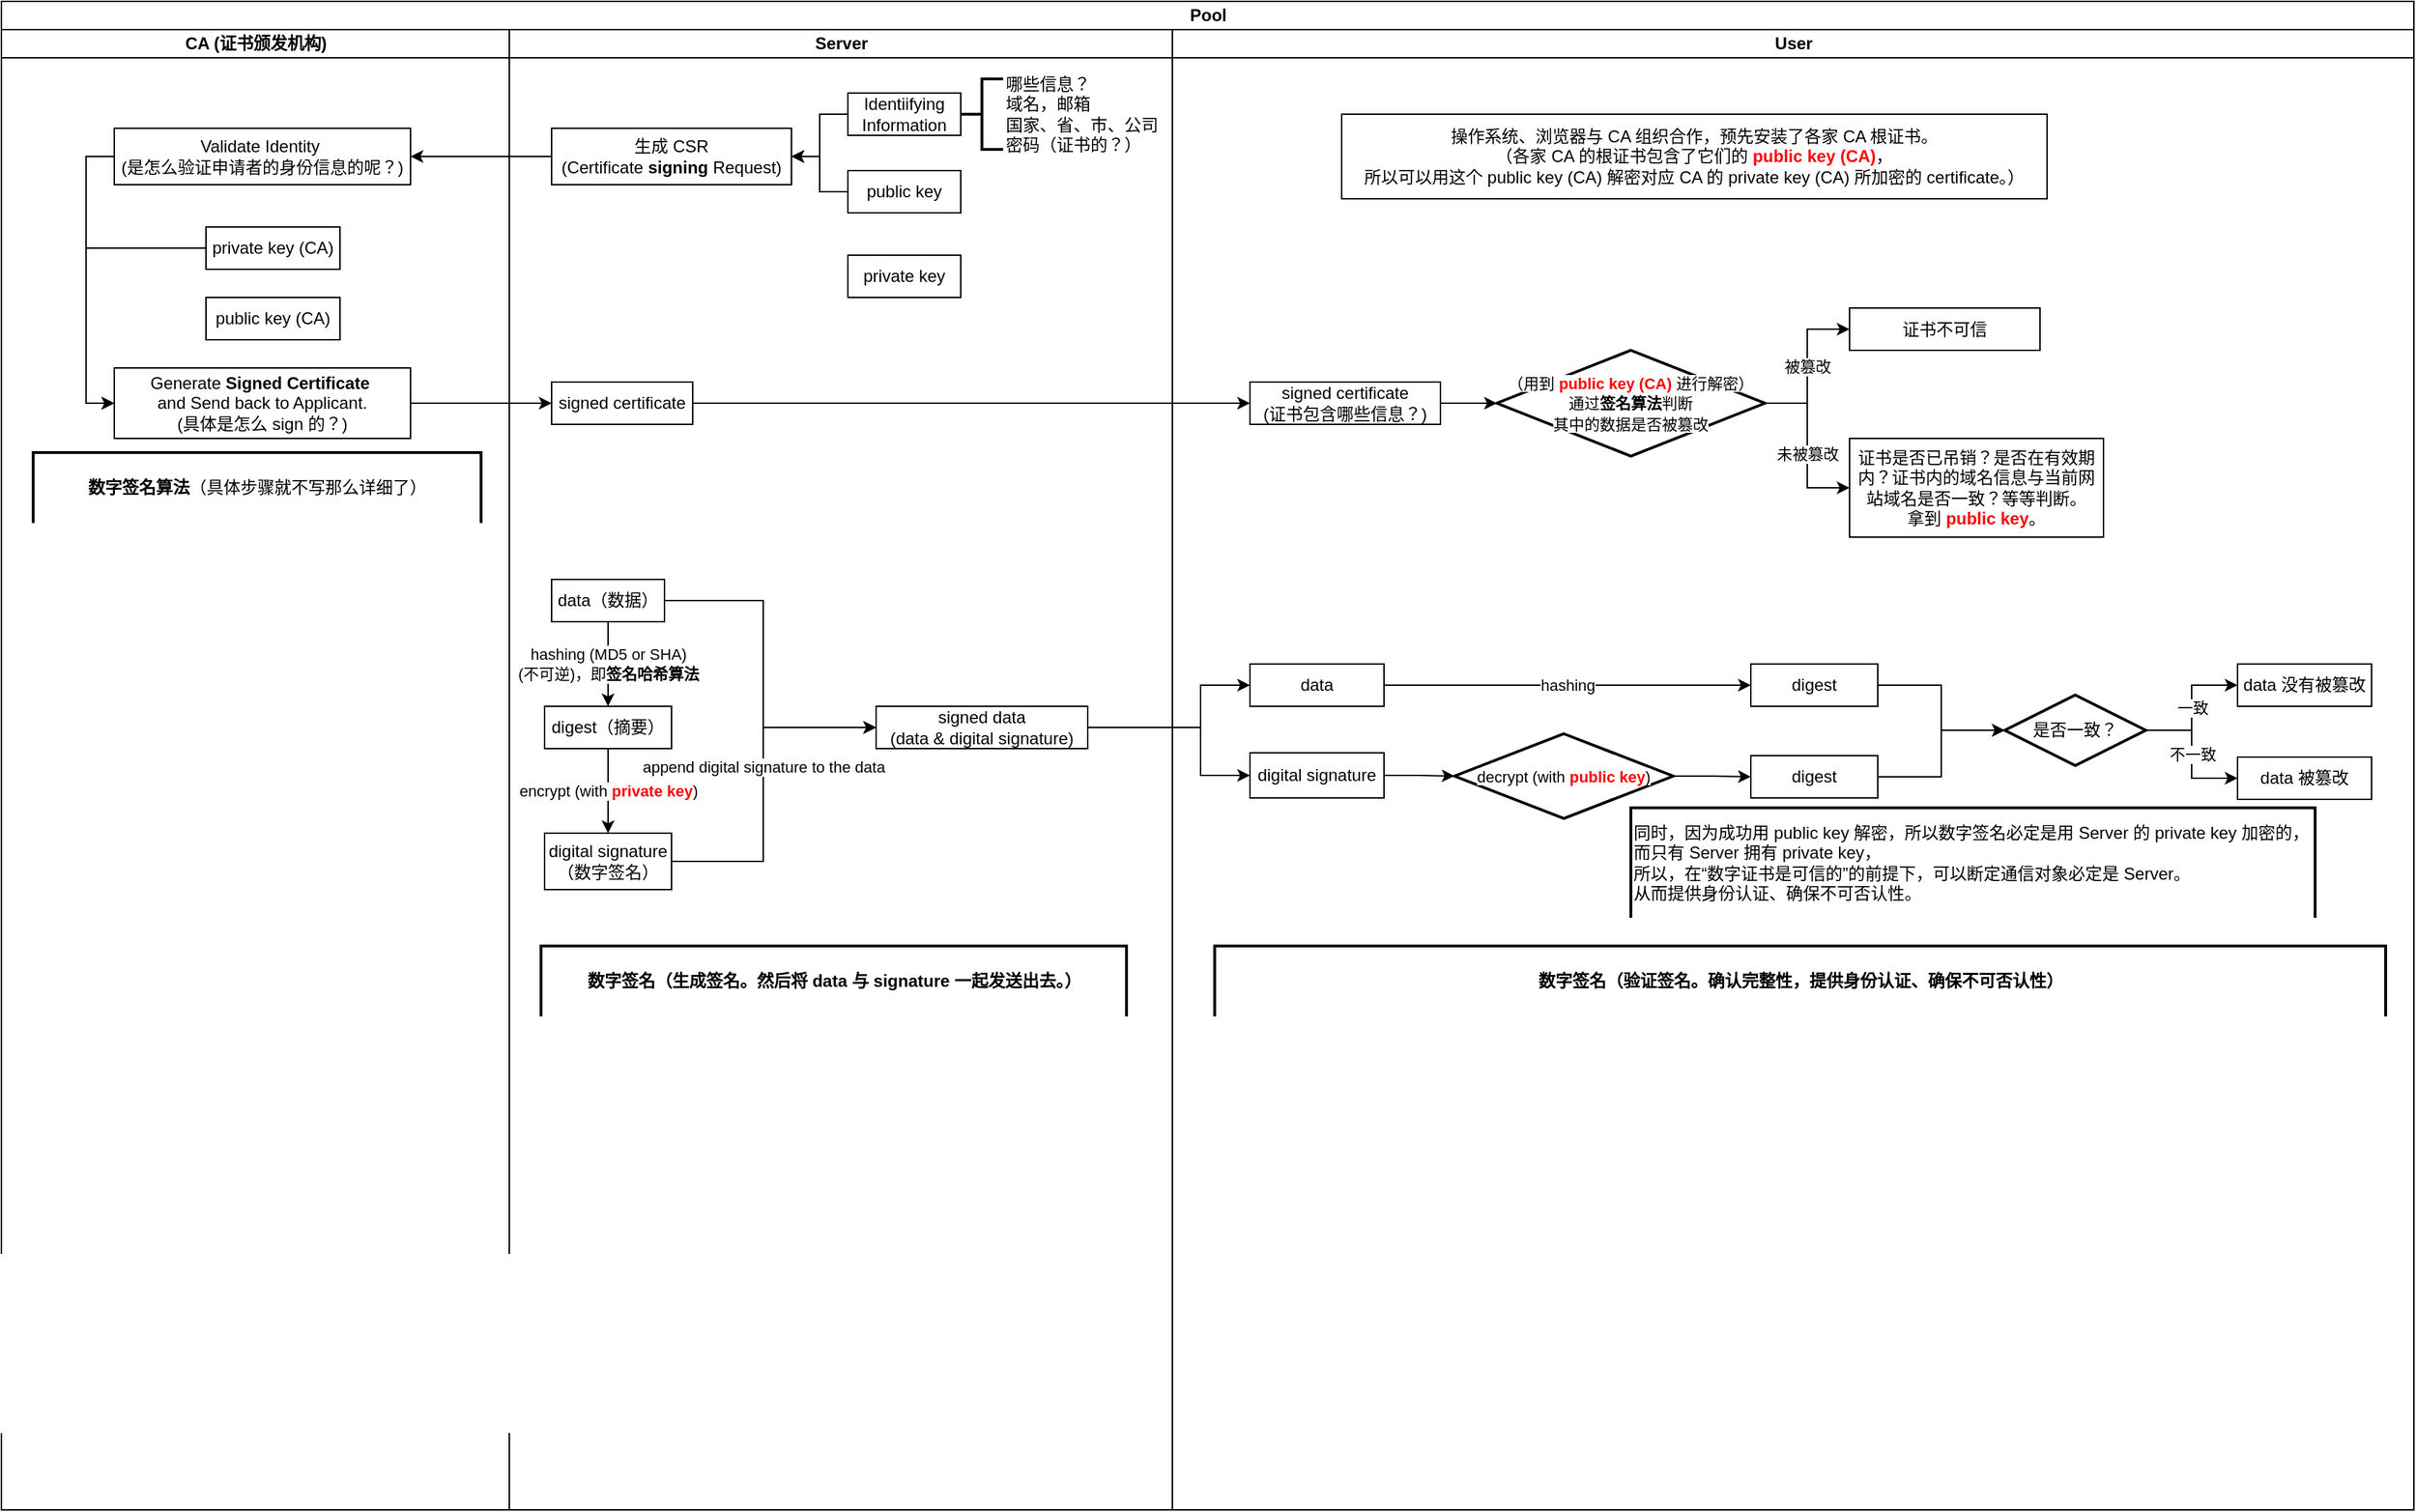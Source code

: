 <mxfile version="14.4.9" type="github">
  <diagram id="kgpKYQtTHZ0yAKxKKP6v" name="Page-1">
    <mxGraphModel dx="1422" dy="785" grid="1" gridSize="10" guides="1" tooltips="1" connect="1" arrows="1" fold="1" page="1" pageScale="1" pageWidth="850" pageHeight="1100" math="0" shadow="0">
      <root>
        <mxCell id="0" />
        <mxCell id="1" parent="0" />
        <mxCell id="6Au5uzRVC5VlOYL2ylWA-2" value="Pool" style="swimlane;html=1;childLayout=stackLayout;resizeParent=1;resizeParentMax=0;startSize=20;" parent="1" vertex="1">
          <mxGeometry x="40" y="40" width="1710" height="1070" as="geometry">
            <mxRectangle x="40" y="40" width="60" height="20" as="alternateBounds" />
          </mxGeometry>
        </mxCell>
        <mxCell id="6Au5uzRVC5VlOYL2ylWA-3" value="CA (证书颁发机构)" style="swimlane;html=1;startSize=20;" parent="6Au5uzRVC5VlOYL2ylWA-2" vertex="1">
          <mxGeometry y="20" width="360" height="1050" as="geometry">
            <mxRectangle y="20" width="30" height="720" as="alternateBounds" />
          </mxGeometry>
        </mxCell>
        <mxCell id="6Au5uzRVC5VlOYL2ylWA-20" style="edgeStyle=orthogonalEdgeStyle;rounded=0;orthogonalLoop=1;jettySize=auto;html=1;exitX=0;exitY=0.5;exitDx=0;exitDy=0;entryX=0;entryY=0.5;entryDx=0;entryDy=0;" parent="6Au5uzRVC5VlOYL2ylWA-3" source="6Au5uzRVC5VlOYL2ylWA-17" target="6Au5uzRVC5VlOYL2ylWA-19" edge="1">
          <mxGeometry relative="1" as="geometry" />
        </mxCell>
        <mxCell id="6Au5uzRVC5VlOYL2ylWA-17" value="Validate Identity&amp;nbsp;&lt;br&gt;(是怎么验证申请者的身份信息的呢？)" style="whiteSpace=wrap;html=1;" parent="6Au5uzRVC5VlOYL2ylWA-3" vertex="1">
          <mxGeometry x="80" y="70" width="210" height="40" as="geometry" />
        </mxCell>
        <mxCell id="6Au5uzRVC5VlOYL2ylWA-25" style="edgeStyle=orthogonalEdgeStyle;rounded=0;orthogonalLoop=1;jettySize=auto;html=1;exitX=0;exitY=0.5;exitDx=0;exitDy=0;entryX=0;entryY=0.5;entryDx=0;entryDy=0;" parent="6Au5uzRVC5VlOYL2ylWA-3" source="6Au5uzRVC5VlOYL2ylWA-18" target="6Au5uzRVC5VlOYL2ylWA-19" edge="1">
          <mxGeometry relative="1" as="geometry">
            <Array as="points">
              <mxPoint x="60" y="155" />
              <mxPoint x="60" y="265" />
            </Array>
          </mxGeometry>
        </mxCell>
        <mxCell id="6Au5uzRVC5VlOYL2ylWA-18" value="private key (CA)" style="whiteSpace=wrap;html=1;" parent="6Au5uzRVC5VlOYL2ylWA-3" vertex="1">
          <mxGeometry x="145" y="140" width="95" height="30" as="geometry" />
        </mxCell>
        <mxCell id="6Au5uzRVC5VlOYL2ylWA-19" value="Generate &lt;b&gt;Signed Certificate&lt;/b&gt;&amp;nbsp;&lt;br&gt;and Send back to Applicant.&lt;br&gt;(具体是怎么 sign 的？)" style="whiteSpace=wrap;html=1;" parent="6Au5uzRVC5VlOYL2ylWA-3" vertex="1">
          <mxGeometry x="80" y="240" width="210" height="50" as="geometry" />
        </mxCell>
        <mxCell id="Lb6W9lznvDvHdPBaOTak-4" value="public key (CA)" style="whiteSpace=wrap;html=1;" vertex="1" parent="6Au5uzRVC5VlOYL2ylWA-3">
          <mxGeometry x="145" y="190" width="95" height="30" as="geometry" />
        </mxCell>
        <mxCell id="Lb6W9lznvDvHdPBaOTak-34" value="&lt;b&gt;数字签名算法&lt;/b&gt;（具体步骤就不写那么详细了）" style="strokeWidth=2;html=1;shape=mxgraph.flowchart.annotation_1;align=center;pointerEvents=1;direction=south;" vertex="1" parent="6Au5uzRVC5VlOYL2ylWA-3">
          <mxGeometry x="22.5" y="300" width="317.5" height="50" as="geometry" />
        </mxCell>
        <mxCell id="6Au5uzRVC5VlOYL2ylWA-4" value="Server" style="swimlane;html=1;startSize=20;" parent="6Au5uzRVC5VlOYL2ylWA-2" vertex="1">
          <mxGeometry x="360" y="20" width="470" height="1050" as="geometry" />
        </mxCell>
        <mxCell id="6Au5uzRVC5VlOYL2ylWA-27" value="hashing (MD5 or SHA)&lt;br&gt;(不可逆)，即&lt;b&gt;签名哈希算法&lt;/b&gt;" style="edgeStyle=orthogonalEdgeStyle;rounded=0;orthogonalLoop=1;jettySize=auto;html=1;exitX=0.5;exitY=1;exitDx=0;exitDy=0;entryX=0.5;entryY=0;entryDx=0;entryDy=0;" parent="6Au5uzRVC5VlOYL2ylWA-4" source="6Au5uzRVC5VlOYL2ylWA-6" target="6Au5uzRVC5VlOYL2ylWA-9" edge="1">
          <mxGeometry relative="1" as="geometry" />
        </mxCell>
        <mxCell id="6Au5uzRVC5VlOYL2ylWA-30" style="edgeStyle=orthogonalEdgeStyle;rounded=0;orthogonalLoop=1;jettySize=auto;html=1;exitX=1;exitY=0.5;exitDx=0;exitDy=0;entryX=0;entryY=0.5;entryDx=0;entryDy=0;" parent="6Au5uzRVC5VlOYL2ylWA-4" source="6Au5uzRVC5VlOYL2ylWA-6" target="6Au5uzRVC5VlOYL2ylWA-29" edge="1">
          <mxGeometry relative="1" as="geometry">
            <Array as="points">
              <mxPoint x="180" y="405" />
              <mxPoint x="180" y="495" />
            </Array>
          </mxGeometry>
        </mxCell>
        <mxCell id="6Au5uzRVC5VlOYL2ylWA-6" value="data（数据）" style="whiteSpace=wrap;html=1;" parent="6Au5uzRVC5VlOYL2ylWA-4" vertex="1">
          <mxGeometry x="30" y="390" width="80" height="30" as="geometry" />
        </mxCell>
        <mxCell id="6Au5uzRVC5VlOYL2ylWA-28" value="encrypt (with &lt;b&gt;&lt;font color=&quot;#ff0000&quot;&gt;private key&lt;/font&gt;&lt;/b&gt;)" style="edgeStyle=orthogonalEdgeStyle;rounded=0;orthogonalLoop=1;jettySize=auto;html=1;exitX=0.5;exitY=1;exitDx=0;exitDy=0;entryX=0.5;entryY=0;entryDx=0;entryDy=0;" parent="6Au5uzRVC5VlOYL2ylWA-4" source="6Au5uzRVC5VlOYL2ylWA-9" target="6Au5uzRVC5VlOYL2ylWA-10" edge="1">
          <mxGeometry relative="1" as="geometry" />
        </mxCell>
        <mxCell id="6Au5uzRVC5VlOYL2ylWA-9" value="digest（摘要）" style="whiteSpace=wrap;html=1;" parent="6Au5uzRVC5VlOYL2ylWA-4" vertex="1">
          <mxGeometry x="25" y="480" width="90" height="30" as="geometry" />
        </mxCell>
        <mxCell id="6Au5uzRVC5VlOYL2ylWA-32" value="append&amp;nbsp;digital signature to the data" style="edgeStyle=orthogonalEdgeStyle;rounded=0;orthogonalLoop=1;jettySize=auto;html=1;exitX=1;exitY=0.5;exitDx=0;exitDy=0;entryX=0;entryY=0.5;entryDx=0;entryDy=0;" parent="6Au5uzRVC5VlOYL2ylWA-4" source="6Au5uzRVC5VlOYL2ylWA-10" target="6Au5uzRVC5VlOYL2ylWA-29" edge="1">
          <mxGeometry x="0.106" relative="1" as="geometry">
            <Array as="points">
              <mxPoint x="180" y="590" />
              <mxPoint x="180" y="495" />
            </Array>
            <mxPoint as="offset" />
          </mxGeometry>
        </mxCell>
        <mxCell id="6Au5uzRVC5VlOYL2ylWA-10" value="digital signature&lt;br&gt;（数字签名）" style="whiteSpace=wrap;html=1;" parent="6Au5uzRVC5VlOYL2ylWA-4" vertex="1">
          <mxGeometry x="25" y="570" width="90" height="40" as="geometry" />
        </mxCell>
        <mxCell id="Lb6W9lznvDvHdPBaOTak-33" style="edgeStyle=orthogonalEdgeStyle;rounded=0;orthogonalLoop=1;jettySize=auto;html=1;exitX=0;exitY=0.5;exitDx=0;exitDy=0;entryX=1;entryY=0.5;entryDx=0;entryDy=0;" edge="1" parent="6Au5uzRVC5VlOYL2ylWA-4" source="6Au5uzRVC5VlOYL2ylWA-12" target="6Au5uzRVC5VlOYL2ylWA-13">
          <mxGeometry relative="1" as="geometry">
            <Array as="points">
              <mxPoint x="220" y="115" />
              <mxPoint x="220" y="90" />
            </Array>
          </mxGeometry>
        </mxCell>
        <mxCell id="6Au5uzRVC5VlOYL2ylWA-12" value="public key" style="whiteSpace=wrap;html=1;" parent="6Au5uzRVC5VlOYL2ylWA-4" vertex="1">
          <mxGeometry x="240" y="100" width="80" height="30" as="geometry" />
        </mxCell>
        <mxCell id="6Au5uzRVC5VlOYL2ylWA-11" value="private key" style="whiteSpace=wrap;html=1;" parent="6Au5uzRVC5VlOYL2ylWA-4" vertex="1">
          <mxGeometry x="240" y="160" width="80" height="30" as="geometry" />
        </mxCell>
        <mxCell id="6Au5uzRVC5VlOYL2ylWA-13" value="生成 CSR &lt;br&gt;(Certificate &lt;b&gt;signing&lt;/b&gt; Request)" style="whiteSpace=wrap;html=1;" parent="6Au5uzRVC5VlOYL2ylWA-4" vertex="1">
          <mxGeometry x="30" y="70" width="170" height="40" as="geometry" />
        </mxCell>
        <mxCell id="Lb6W9lznvDvHdPBaOTak-32" style="edgeStyle=orthogonalEdgeStyle;rounded=0;orthogonalLoop=1;jettySize=auto;html=1;exitX=0;exitY=0.5;exitDx=0;exitDy=0;entryX=1;entryY=0.5;entryDx=0;entryDy=0;" edge="1" parent="6Au5uzRVC5VlOYL2ylWA-4" source="6Au5uzRVC5VlOYL2ylWA-14" target="6Au5uzRVC5VlOYL2ylWA-13">
          <mxGeometry relative="1" as="geometry">
            <Array as="points">
              <mxPoint x="220" y="60" />
              <mxPoint x="220" y="90" />
            </Array>
          </mxGeometry>
        </mxCell>
        <mxCell id="6Au5uzRVC5VlOYL2ylWA-14" value="Identiifying Information" style="whiteSpace=wrap;html=1;" parent="6Au5uzRVC5VlOYL2ylWA-4" vertex="1">
          <mxGeometry x="240" y="45" width="80" height="30" as="geometry" />
        </mxCell>
        <mxCell id="6Au5uzRVC5VlOYL2ylWA-23" value="signed certificate" style="whiteSpace=wrap;html=1;" parent="6Au5uzRVC5VlOYL2ylWA-4" vertex="1">
          <mxGeometry x="30" y="250" width="100" height="30" as="geometry" />
        </mxCell>
        <mxCell id="6Au5uzRVC5VlOYL2ylWA-29" value="signed data&lt;br&gt;(data &amp;amp; digital signature)" style="whiteSpace=wrap;html=1;" parent="6Au5uzRVC5VlOYL2ylWA-4" vertex="1">
          <mxGeometry x="260" y="480" width="150" height="30" as="geometry" />
        </mxCell>
        <mxCell id="Lb6W9lznvDvHdPBaOTak-17" value="&lt;b&gt;数字签名（生成签名。然后将 data 与 signature 一起发送出去。）&lt;/b&gt;" style="strokeWidth=2;html=1;shape=mxgraph.flowchart.annotation_1;align=center;pointerEvents=1;direction=south;" vertex="1" parent="6Au5uzRVC5VlOYL2ylWA-4">
          <mxGeometry x="22.5" y="650" width="415" height="50" as="geometry" />
        </mxCell>
        <mxCell id="Lb6W9lznvDvHdPBaOTak-31" value="哪些信息？&lt;br&gt;域名，邮箱&lt;br&gt;国家、省、市、公司&lt;br&gt;密码（证书的？）" style="strokeWidth=2;html=1;shape=mxgraph.flowchart.annotation_2;align=left;labelPosition=right;pointerEvents=1;" vertex="1" parent="6Au5uzRVC5VlOYL2ylWA-4">
          <mxGeometry x="320" y="35" width="30" height="50" as="geometry" />
        </mxCell>
        <mxCell id="6Au5uzRVC5VlOYL2ylWA-22" style="edgeStyle=orthogonalEdgeStyle;rounded=0;orthogonalLoop=1;jettySize=auto;html=1;exitX=0;exitY=0.5;exitDx=0;exitDy=0;entryX=1;entryY=0.5;entryDx=0;entryDy=0;" parent="6Au5uzRVC5VlOYL2ylWA-2" source="6Au5uzRVC5VlOYL2ylWA-13" target="6Au5uzRVC5VlOYL2ylWA-17" edge="1">
          <mxGeometry relative="1" as="geometry" />
        </mxCell>
        <mxCell id="6Au5uzRVC5VlOYL2ylWA-24" style="edgeStyle=orthogonalEdgeStyle;rounded=0;orthogonalLoop=1;jettySize=auto;html=1;exitX=1;exitY=0.5;exitDx=0;exitDy=0;entryX=0;entryY=0.5;entryDx=0;entryDy=0;" parent="6Au5uzRVC5VlOYL2ylWA-2" source="6Au5uzRVC5VlOYL2ylWA-19" target="6Au5uzRVC5VlOYL2ylWA-23" edge="1">
          <mxGeometry relative="1" as="geometry" />
        </mxCell>
        <mxCell id="6Au5uzRVC5VlOYL2ylWA-36" style="edgeStyle=orthogonalEdgeStyle;rounded=0;orthogonalLoop=1;jettySize=auto;html=1;exitX=1;exitY=0.5;exitDx=0;exitDy=0;entryX=0;entryY=0.5;entryDx=0;entryDy=0;" parent="6Au5uzRVC5VlOYL2ylWA-2" source="6Au5uzRVC5VlOYL2ylWA-29" target="6Au5uzRVC5VlOYL2ylWA-33" edge="1">
          <mxGeometry relative="1" as="geometry">
            <Array as="points">
              <mxPoint x="850" y="515" />
              <mxPoint x="850" y="485" />
            </Array>
          </mxGeometry>
        </mxCell>
        <mxCell id="6Au5uzRVC5VlOYL2ylWA-37" style="edgeStyle=orthogonalEdgeStyle;rounded=0;orthogonalLoop=1;jettySize=auto;html=1;exitX=1;exitY=0.5;exitDx=0;exitDy=0;entryX=0;entryY=0.5;entryDx=0;entryDy=0;" parent="6Au5uzRVC5VlOYL2ylWA-2" source="6Au5uzRVC5VlOYL2ylWA-29" target="6Au5uzRVC5VlOYL2ylWA-35" edge="1">
          <mxGeometry relative="1" as="geometry">
            <Array as="points">
              <mxPoint x="850" y="515" />
              <mxPoint x="850" y="549" />
            </Array>
          </mxGeometry>
        </mxCell>
        <mxCell id="Lb6W9lznvDvHdPBaOTak-2" style="edgeStyle=orthogonalEdgeStyle;rounded=0;orthogonalLoop=1;jettySize=auto;html=1;exitX=1;exitY=0.5;exitDx=0;exitDy=0;entryX=0;entryY=0.5;entryDx=0;entryDy=0;" edge="1" parent="6Au5uzRVC5VlOYL2ylWA-2" source="6Au5uzRVC5VlOYL2ylWA-23" target="Lb6W9lznvDvHdPBaOTak-1">
          <mxGeometry relative="1" as="geometry" />
        </mxCell>
        <mxCell id="6Au5uzRVC5VlOYL2ylWA-5" value="User" style="swimlane;html=1;startSize=20;" parent="6Au5uzRVC5VlOYL2ylWA-2" vertex="1">
          <mxGeometry x="830" y="20" width="880" height="1050" as="geometry">
            <mxRectangle x="770" y="20" width="30" height="460" as="alternateBounds" />
          </mxGeometry>
        </mxCell>
        <mxCell id="6Au5uzRVC5VlOYL2ylWA-39" value="hashing" style="edgeStyle=orthogonalEdgeStyle;rounded=0;orthogonalLoop=1;jettySize=auto;html=1;exitX=1;exitY=0.5;exitDx=0;exitDy=0;" parent="6Au5uzRVC5VlOYL2ylWA-5" source="6Au5uzRVC5VlOYL2ylWA-33" target="6Au5uzRVC5VlOYL2ylWA-38" edge="1">
          <mxGeometry relative="1" as="geometry" />
        </mxCell>
        <mxCell id="6Au5uzRVC5VlOYL2ylWA-33" value="data" style="whiteSpace=wrap;html=1;" parent="6Au5uzRVC5VlOYL2ylWA-5" vertex="1">
          <mxGeometry x="55" y="450" width="95" height="30" as="geometry" />
        </mxCell>
        <mxCell id="Lb6W9lznvDvHdPBaOTak-22" style="edgeStyle=orthogonalEdgeStyle;rounded=0;orthogonalLoop=1;jettySize=auto;html=1;exitX=1;exitY=0.5;exitDx=0;exitDy=0;entryX=0;entryY=0.5;entryDx=0;entryDy=0;entryPerimeter=0;" edge="1" parent="6Au5uzRVC5VlOYL2ylWA-5" source="6Au5uzRVC5VlOYL2ylWA-35" target="Lb6W9lznvDvHdPBaOTak-21">
          <mxGeometry relative="1" as="geometry" />
        </mxCell>
        <mxCell id="6Au5uzRVC5VlOYL2ylWA-35" value="digital signature&lt;br&gt;" style="whiteSpace=wrap;html=1;" parent="6Au5uzRVC5VlOYL2ylWA-5" vertex="1">
          <mxGeometry x="55" y="513" width="95" height="32" as="geometry" />
        </mxCell>
        <mxCell id="6Au5uzRVC5VlOYL2ylWA-45" style="edgeStyle=orthogonalEdgeStyle;rounded=0;orthogonalLoop=1;jettySize=auto;html=1;exitX=1;exitY=0.5;exitDx=0;exitDy=0;entryX=0;entryY=0.5;entryDx=0;entryDy=0;entryPerimeter=0;" parent="6Au5uzRVC5VlOYL2ylWA-5" source="6Au5uzRVC5VlOYL2ylWA-38" target="6Au5uzRVC5VlOYL2ylWA-42" edge="1">
          <mxGeometry relative="1" as="geometry" />
        </mxCell>
        <mxCell id="6Au5uzRVC5VlOYL2ylWA-38" value="digest" style="whiteSpace=wrap;html=1;" parent="6Au5uzRVC5VlOYL2ylWA-5" vertex="1">
          <mxGeometry x="410" y="450" width="90" height="30" as="geometry" />
        </mxCell>
        <mxCell id="6Au5uzRVC5VlOYL2ylWA-43" style="edgeStyle=orthogonalEdgeStyle;rounded=0;orthogonalLoop=1;jettySize=auto;html=1;exitX=1;exitY=0.5;exitDx=0;exitDy=0;entryX=0;entryY=0.5;entryDx=0;entryDy=0;entryPerimeter=0;" parent="6Au5uzRVC5VlOYL2ylWA-5" source="6Au5uzRVC5VlOYL2ylWA-40" target="6Au5uzRVC5VlOYL2ylWA-42" edge="1">
          <mxGeometry relative="1" as="geometry" />
        </mxCell>
        <mxCell id="6Au5uzRVC5VlOYL2ylWA-40" value="digest" style="whiteSpace=wrap;html=1;" parent="6Au5uzRVC5VlOYL2ylWA-5" vertex="1">
          <mxGeometry x="410" y="515" width="90" height="30" as="geometry" />
        </mxCell>
        <mxCell id="6Au5uzRVC5VlOYL2ylWA-48" value="一致" style="edgeStyle=orthogonalEdgeStyle;rounded=0;orthogonalLoop=1;jettySize=auto;html=1;exitX=1;exitY=0.5;exitDx=0;exitDy=0;exitPerimeter=0;entryX=0;entryY=0.5;entryDx=0;entryDy=0;" parent="6Au5uzRVC5VlOYL2ylWA-5" source="6Au5uzRVC5VlOYL2ylWA-42" target="6Au5uzRVC5VlOYL2ylWA-46" edge="1">
          <mxGeometry relative="1" as="geometry" />
        </mxCell>
        <mxCell id="6Au5uzRVC5VlOYL2ylWA-49" value="不一致" style="edgeStyle=orthogonalEdgeStyle;rounded=0;orthogonalLoop=1;jettySize=auto;html=1;exitX=1;exitY=0.5;exitDx=0;exitDy=0;exitPerimeter=0;entryX=0;entryY=0.5;entryDx=0;entryDy=0;" parent="6Au5uzRVC5VlOYL2ylWA-5" source="6Au5uzRVC5VlOYL2ylWA-42" target="6Au5uzRVC5VlOYL2ylWA-47" edge="1">
          <mxGeometry relative="1" as="geometry" />
        </mxCell>
        <mxCell id="6Au5uzRVC5VlOYL2ylWA-42" value="是否一致？" style="strokeWidth=2;html=1;shape=mxgraph.flowchart.decision;whiteSpace=wrap;" parent="6Au5uzRVC5VlOYL2ylWA-5" vertex="1">
          <mxGeometry x="590" y="472" width="100" height="50" as="geometry" />
        </mxCell>
        <mxCell id="6Au5uzRVC5VlOYL2ylWA-46" value="data 没有被篡改" style="whiteSpace=wrap;html=1;" parent="6Au5uzRVC5VlOYL2ylWA-5" vertex="1">
          <mxGeometry x="755" y="450" width="95" height="30" as="geometry" />
        </mxCell>
        <mxCell id="6Au5uzRVC5VlOYL2ylWA-47" value="data 被篡改" style="whiteSpace=wrap;html=1;" parent="6Au5uzRVC5VlOYL2ylWA-5" vertex="1">
          <mxGeometry x="755" y="516" width="95" height="30" as="geometry" />
        </mxCell>
        <mxCell id="Lb6W9lznvDvHdPBaOTak-9" style="edgeStyle=orthogonalEdgeStyle;rounded=0;orthogonalLoop=1;jettySize=auto;html=1;exitX=1;exitY=0.5;exitDx=0;exitDy=0;entryX=0;entryY=0.5;entryDx=0;entryDy=0;entryPerimeter=0;" edge="1" parent="6Au5uzRVC5VlOYL2ylWA-5" source="Lb6W9lznvDvHdPBaOTak-1" target="Lb6W9lznvDvHdPBaOTak-8">
          <mxGeometry relative="1" as="geometry" />
        </mxCell>
        <mxCell id="Lb6W9lznvDvHdPBaOTak-1" value="signed certificate&lt;br&gt;(证书包含哪些信息？)" style="whiteSpace=wrap;html=1;" vertex="1" parent="6Au5uzRVC5VlOYL2ylWA-5">
          <mxGeometry x="55" y="250" width="135" height="30" as="geometry" />
        </mxCell>
        <mxCell id="Lb6W9lznvDvHdPBaOTak-3" value="操作系统、浏览器与 CA 组织合作，预先安装了各家 CA 根证书。&lt;br&gt;（各家 CA 的根证书包含了它们的 &lt;font color=&quot;#ff0000&quot;&gt;&lt;b&gt;public key (CA)&lt;/b&gt;&lt;/font&gt;，&lt;br&gt;所以可以用这个 public key&amp;nbsp;(CA)&amp;nbsp;解密对应 CA 的 private key&amp;nbsp;(CA)&amp;nbsp;所加密的 certificate。）" style="whiteSpace=wrap;html=1;" vertex="1" parent="6Au5uzRVC5VlOYL2ylWA-5">
          <mxGeometry x="120" y="60" width="500" height="60" as="geometry" />
        </mxCell>
        <mxCell id="Lb6W9lznvDvHdPBaOTak-6" value="证书不可信" style="whiteSpace=wrap;html=1;" vertex="1" parent="6Au5uzRVC5VlOYL2ylWA-5">
          <mxGeometry x="480" y="197.5" width="135" height="30" as="geometry" />
        </mxCell>
        <mxCell id="Lb6W9lznvDvHdPBaOTak-10" value="被篡改" style="edgeStyle=orthogonalEdgeStyle;rounded=0;orthogonalLoop=1;jettySize=auto;html=1;exitX=1;exitY=0.5;exitDx=0;exitDy=0;exitPerimeter=0;entryX=0;entryY=0.5;entryDx=0;entryDy=0;" edge="1" parent="6Au5uzRVC5VlOYL2ylWA-5" source="Lb6W9lznvDvHdPBaOTak-8" target="Lb6W9lznvDvHdPBaOTak-6">
          <mxGeometry relative="1" as="geometry" />
        </mxCell>
        <mxCell id="Lb6W9lznvDvHdPBaOTak-13" value="未被篡改" style="edgeStyle=orthogonalEdgeStyle;rounded=0;orthogonalLoop=1;jettySize=auto;html=1;exitX=1;exitY=0.5;exitDx=0;exitDy=0;exitPerimeter=0;entryX=0;entryY=0.5;entryDx=0;entryDy=0;" edge="1" parent="6Au5uzRVC5VlOYL2ylWA-5" source="Lb6W9lznvDvHdPBaOTak-8" target="Lb6W9lznvDvHdPBaOTak-12">
          <mxGeometry x="0.091" relative="1" as="geometry">
            <mxPoint as="offset" />
          </mxGeometry>
        </mxCell>
        <mxCell id="Lb6W9lznvDvHdPBaOTak-8" value="&lt;span style=&quot;font-size: 11px ; background-color: rgb(255 , 255 , 255)&quot;&gt;（用到 &lt;font color=&quot;#ff0000&quot;&gt;&lt;b&gt;public key (CA)&lt;/b&gt;&lt;/font&gt; 进行解密）&lt;br&gt;通过&lt;b&gt;签名算法&lt;/b&gt;判断&lt;br&gt;其中的数据是否被篡改&lt;/span&gt;" style="strokeWidth=2;html=1;shape=mxgraph.flowchart.decision;whiteSpace=wrap;" vertex="1" parent="6Au5uzRVC5VlOYL2ylWA-5">
          <mxGeometry x="230" y="227.5" width="190" height="75" as="geometry" />
        </mxCell>
        <mxCell id="Lb6W9lznvDvHdPBaOTak-12" value="证书是否已吊销？是否在有效期内？证书内的域名信息与当前网站域名是否一致？等等判断。&lt;br&gt;拿到 &lt;b&gt;&lt;font color=&quot;#ff0000&quot;&gt;public key&lt;/font&gt;&lt;/b&gt;。" style="whiteSpace=wrap;html=1;" vertex="1" parent="6Au5uzRVC5VlOYL2ylWA-5">
          <mxGeometry x="480" y="290" width="180" height="70" as="geometry" />
        </mxCell>
        <mxCell id="Lb6W9lznvDvHdPBaOTak-19" value="&lt;b&gt;数字签名（验证签名。确认完整性，&lt;/b&gt;&lt;b&gt;提供身份认证、确保不可否认性）&lt;/b&gt;" style="strokeWidth=2;html=1;shape=mxgraph.flowchart.annotation_1;align=center;pointerEvents=1;direction=south;" vertex="1" parent="6Au5uzRVC5VlOYL2ylWA-5">
          <mxGeometry x="30" y="650" width="830" height="50" as="geometry" />
        </mxCell>
        <mxCell id="Lb6W9lznvDvHdPBaOTak-35" style="edgeStyle=orthogonalEdgeStyle;rounded=0;orthogonalLoop=1;jettySize=auto;html=1;exitX=1;exitY=0.5;exitDx=0;exitDy=0;exitPerimeter=0;entryX=0;entryY=0.5;entryDx=0;entryDy=0;" edge="1" parent="6Au5uzRVC5VlOYL2ylWA-5" source="Lb6W9lznvDvHdPBaOTak-21" target="6Au5uzRVC5VlOYL2ylWA-40">
          <mxGeometry relative="1" as="geometry" />
        </mxCell>
        <mxCell id="Lb6W9lznvDvHdPBaOTak-21" value="&lt;span style=&quot;font-size: 11px ; background-color: rgb(255 , 255 , 255)&quot;&gt;decrypt (with&amp;nbsp;&lt;/span&gt;&lt;b style=&quot;font-size: 11px&quot;&gt;&lt;font color=&quot;#ff0000&quot;&gt;public key&lt;/font&gt;&lt;/b&gt;&lt;span style=&quot;font-size: 11px ; background-color: rgb(255 , 255 , 255)&quot;&gt;)&lt;/span&gt;" style="strokeWidth=2;html=1;shape=mxgraph.flowchart.decision;whiteSpace=wrap;" vertex="1" parent="6Au5uzRVC5VlOYL2ylWA-5">
          <mxGeometry x="200" y="499.5" width="155" height="60" as="geometry" />
        </mxCell>
        <mxCell id="Lb6W9lznvDvHdPBaOTak-30" value="&lt;span style=&quot;text-align: center&quot;&gt;同时，因为成功用 public key 解密，所以数字签名必定是用 Server 的 private key 加密的，&lt;br&gt;而只有 Server 拥有 private key，&lt;br&gt;所以，在“数字证书是可信的”的前提下，可以断定通信对象必定是 Server。&lt;br&gt;从而提供身份认证、确保不可否认性。&lt;br&gt;&lt;/span&gt;" style="strokeWidth=2;html=1;shape=mxgraph.flowchart.annotation_1;align=left;pointerEvents=1;direction=south;" vertex="1" parent="6Au5uzRVC5VlOYL2ylWA-5">
          <mxGeometry x="325" y="552" width="485" height="78" as="geometry" />
        </mxCell>
      </root>
    </mxGraphModel>
  </diagram>
</mxfile>
